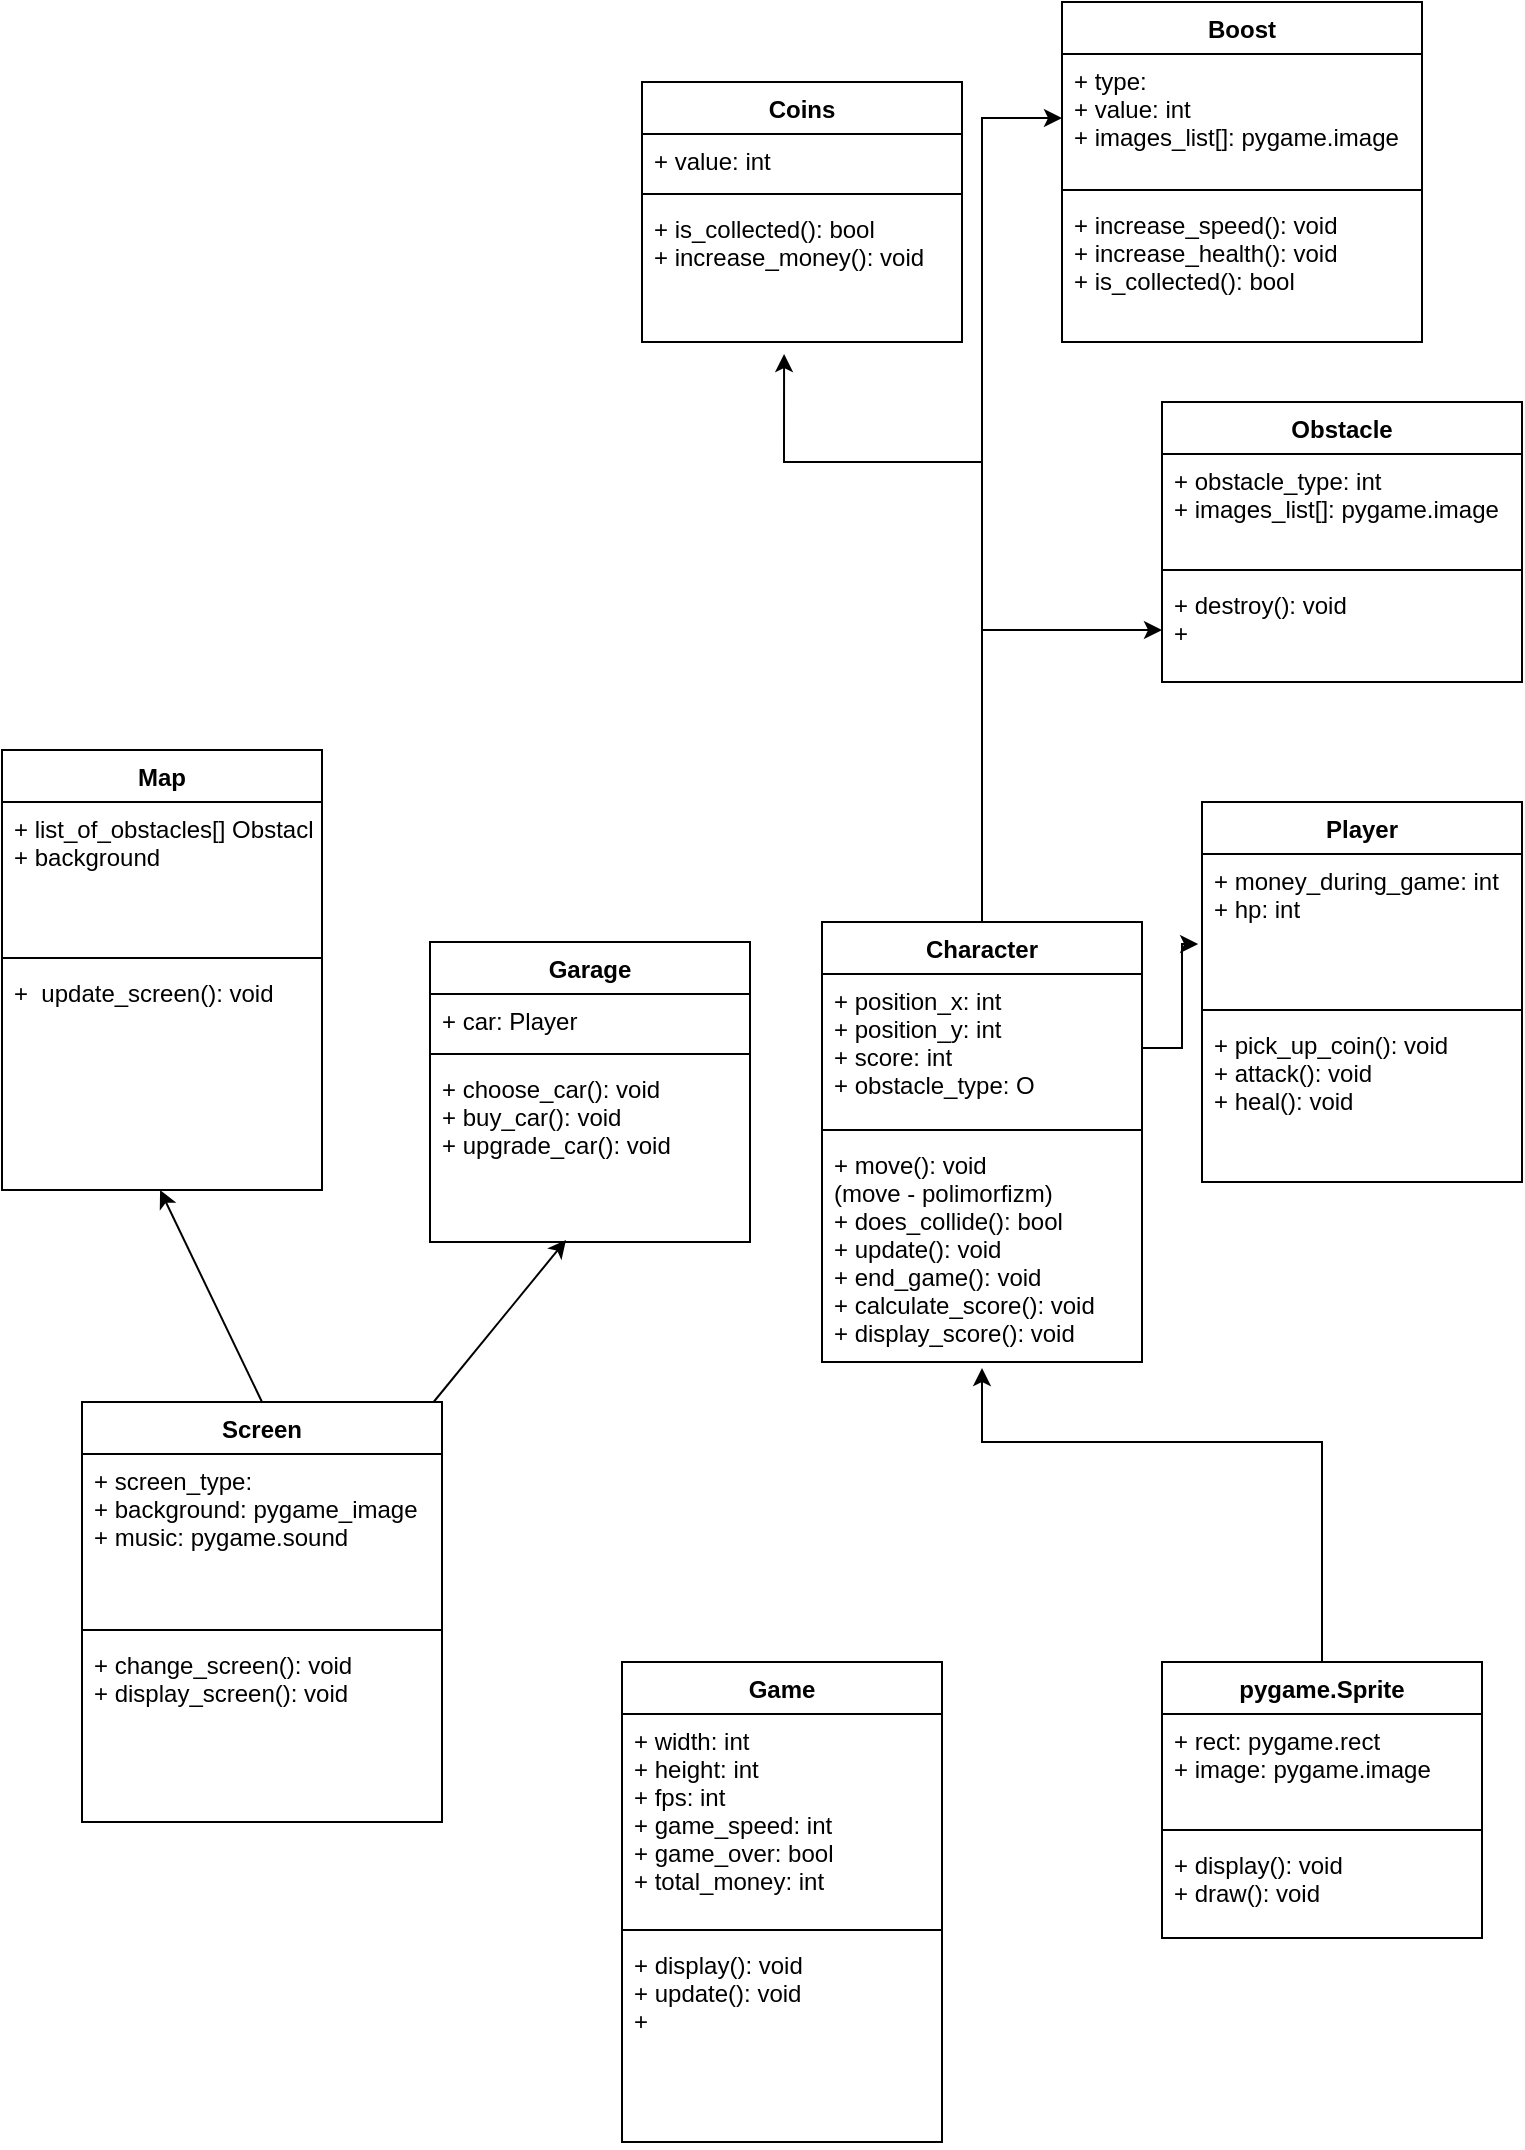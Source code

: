 <mxfile version="20.4.1" type="github">
  <diagram id="C5RBs43oDa-KdzZeNtuy" name="Page-1">
    <mxGraphModel dx="2062" dy="1132" grid="1" gridSize="10" guides="1" tooltips="1" connect="1" arrows="1" fold="1" page="1" pageScale="1" pageWidth="827" pageHeight="1169" math="0" shadow="0">
      <root>
        <mxCell id="WIyWlLk6GJQsqaUBKTNV-0" />
        <mxCell id="WIyWlLk6GJQsqaUBKTNV-1" parent="WIyWlLk6GJQsqaUBKTNV-0" />
        <mxCell id="BoQqGWv4AAaTxBqZ_IOK-5" value="Game" style="swimlane;fontStyle=1;align=center;verticalAlign=top;childLayout=stackLayout;horizontal=1;startSize=26;horizontalStack=0;resizeParent=1;resizeParentMax=0;resizeLast=0;collapsible=1;marginBottom=0;" vertex="1" parent="WIyWlLk6GJQsqaUBKTNV-1">
          <mxGeometry x="350" y="900" width="160" height="240" as="geometry" />
        </mxCell>
        <mxCell id="BoQqGWv4AAaTxBqZ_IOK-6" value="+ width: int&#xa;+ height: int&#xa;+ fps: int&#xa;+ game_speed: int&#xa;+ game_over: bool&#xa;+ total_money: int" style="text;strokeColor=none;fillColor=none;align=left;verticalAlign=top;spacingLeft=4;spacingRight=4;overflow=hidden;rotatable=0;points=[[0,0.5],[1,0.5]];portConstraint=eastwest;" vertex="1" parent="BoQqGWv4AAaTxBqZ_IOK-5">
          <mxGeometry y="26" width="160" height="104" as="geometry" />
        </mxCell>
        <mxCell id="BoQqGWv4AAaTxBqZ_IOK-7" value="" style="line;strokeWidth=1;fillColor=none;align=left;verticalAlign=middle;spacingTop=-1;spacingLeft=3;spacingRight=3;rotatable=0;labelPosition=right;points=[];portConstraint=eastwest;strokeColor=inherit;" vertex="1" parent="BoQqGWv4AAaTxBqZ_IOK-5">
          <mxGeometry y="130" width="160" height="8" as="geometry" />
        </mxCell>
        <mxCell id="BoQqGWv4AAaTxBqZ_IOK-8" value="+ display(): void&#xa;+ update(): void&#xa;+" style="text;strokeColor=none;fillColor=none;align=left;verticalAlign=top;spacingLeft=4;spacingRight=4;overflow=hidden;rotatable=0;points=[[0,0.5],[1,0.5]];portConstraint=eastwest;" vertex="1" parent="BoQqGWv4AAaTxBqZ_IOK-5">
          <mxGeometry y="138" width="160" height="102" as="geometry" />
        </mxCell>
        <mxCell id="BoQqGWv4AAaTxBqZ_IOK-29" style="edgeStyle=orthogonalEdgeStyle;rounded=0;orthogonalLoop=1;jettySize=auto;html=1;" edge="1" parent="WIyWlLk6GJQsqaUBKTNV-1" source="BoQqGWv4AAaTxBqZ_IOK-9" target="BoQqGWv4AAaTxBqZ_IOK-26">
          <mxGeometry relative="1" as="geometry">
            <mxPoint x="530" y="340" as="targetPoint" />
          </mxGeometry>
        </mxCell>
        <mxCell id="BoQqGWv4AAaTxBqZ_IOK-34" style="edgeStyle=orthogonalEdgeStyle;rounded=0;orthogonalLoop=1;jettySize=auto;html=1;" edge="1" parent="WIyWlLk6GJQsqaUBKTNV-1" source="BoQqGWv4AAaTxBqZ_IOK-9" target="BoQqGWv4AAaTxBqZ_IOK-31">
          <mxGeometry relative="1" as="geometry">
            <Array as="points">
              <mxPoint x="530" y="128" />
            </Array>
          </mxGeometry>
        </mxCell>
        <mxCell id="BoQqGWv4AAaTxBqZ_IOK-39" style="edgeStyle=orthogonalEdgeStyle;rounded=0;orthogonalLoop=1;jettySize=auto;html=1;entryX=0.444;entryY=1.086;entryDx=0;entryDy=0;entryPerimeter=0;" edge="1" parent="WIyWlLk6GJQsqaUBKTNV-1" source="BoQqGWv4AAaTxBqZ_IOK-9" target="BoQqGWv4AAaTxBqZ_IOK-38">
          <mxGeometry relative="1" as="geometry">
            <Array as="points">
              <mxPoint x="530" y="300" />
              <mxPoint x="431" y="300" />
            </Array>
          </mxGeometry>
        </mxCell>
        <mxCell id="BoQqGWv4AAaTxBqZ_IOK-9" value="Character" style="swimlane;fontStyle=1;align=center;verticalAlign=top;childLayout=stackLayout;horizontal=1;startSize=26;horizontalStack=0;resizeParent=1;resizeParentMax=0;resizeLast=0;collapsible=1;marginBottom=0;" vertex="1" parent="WIyWlLk6GJQsqaUBKTNV-1">
          <mxGeometry x="450" y="530" width="160" height="220" as="geometry" />
        </mxCell>
        <mxCell id="BoQqGWv4AAaTxBqZ_IOK-10" value="+ position_x: int&#xa;+ position_y: int&#xa;+ score: int&#xa;+ obstacle_type: O" style="text;strokeColor=none;fillColor=none;align=left;verticalAlign=top;spacingLeft=4;spacingRight=4;overflow=hidden;rotatable=0;points=[[0,0.5],[1,0.5]];portConstraint=eastwest;" vertex="1" parent="BoQqGWv4AAaTxBqZ_IOK-9">
          <mxGeometry y="26" width="160" height="74" as="geometry" />
        </mxCell>
        <mxCell id="BoQqGWv4AAaTxBqZ_IOK-11" value="" style="line;strokeWidth=1;fillColor=none;align=left;verticalAlign=middle;spacingTop=-1;spacingLeft=3;spacingRight=3;rotatable=0;labelPosition=right;points=[];portConstraint=eastwest;strokeColor=inherit;" vertex="1" parent="BoQqGWv4AAaTxBqZ_IOK-9">
          <mxGeometry y="100" width="160" height="8" as="geometry" />
        </mxCell>
        <mxCell id="BoQqGWv4AAaTxBqZ_IOK-12" value="+ move(): void&#xa;(move - polimorfizm)&#xa;+ does_collide(): bool&#xa;+ update(): void&#xa;+ end_game(): void&#xa;+ calculate_score(): void&#xa;+ display_score(): void&#xa;" style="text;strokeColor=none;fillColor=none;align=left;verticalAlign=top;spacingLeft=4;spacingRight=4;overflow=hidden;rotatable=0;points=[[0,0.5],[1,0.5]];portConstraint=eastwest;" vertex="1" parent="BoQqGWv4AAaTxBqZ_IOK-9">
          <mxGeometry y="108" width="160" height="112" as="geometry" />
        </mxCell>
        <mxCell id="BoQqGWv4AAaTxBqZ_IOK-17" style="edgeStyle=orthogonalEdgeStyle;rounded=0;orthogonalLoop=1;jettySize=auto;html=1;entryX=0.5;entryY=1.027;entryDx=0;entryDy=0;entryPerimeter=0;" edge="1" parent="WIyWlLk6GJQsqaUBKTNV-1" source="BoQqGWv4AAaTxBqZ_IOK-13" target="BoQqGWv4AAaTxBqZ_IOK-12">
          <mxGeometry relative="1" as="geometry">
            <mxPoint x="620" y="840" as="targetPoint" />
            <Array as="points">
              <mxPoint x="700" y="790" />
              <mxPoint x="530" y="790" />
            </Array>
          </mxGeometry>
        </mxCell>
        <mxCell id="BoQqGWv4AAaTxBqZ_IOK-13" value="pygame.Sprite" style="swimlane;fontStyle=1;align=center;verticalAlign=top;childLayout=stackLayout;horizontal=1;startSize=26;horizontalStack=0;resizeParent=1;resizeParentMax=0;resizeLast=0;collapsible=1;marginBottom=0;" vertex="1" parent="WIyWlLk6GJQsqaUBKTNV-1">
          <mxGeometry x="620" y="900" width="160" height="138" as="geometry" />
        </mxCell>
        <mxCell id="BoQqGWv4AAaTxBqZ_IOK-14" value="+ rect: pygame.rect&#xa;+ image: pygame.image" style="text;strokeColor=none;fillColor=none;align=left;verticalAlign=top;spacingLeft=4;spacingRight=4;overflow=hidden;rotatable=0;points=[[0,0.5],[1,0.5]];portConstraint=eastwest;" vertex="1" parent="BoQqGWv4AAaTxBqZ_IOK-13">
          <mxGeometry y="26" width="160" height="54" as="geometry" />
        </mxCell>
        <mxCell id="BoQqGWv4AAaTxBqZ_IOK-15" value="" style="line;strokeWidth=1;fillColor=none;align=left;verticalAlign=middle;spacingTop=-1;spacingLeft=3;spacingRight=3;rotatable=0;labelPosition=right;points=[];portConstraint=eastwest;strokeColor=inherit;" vertex="1" parent="BoQqGWv4AAaTxBqZ_IOK-13">
          <mxGeometry y="80" width="160" height="8" as="geometry" />
        </mxCell>
        <mxCell id="BoQqGWv4AAaTxBqZ_IOK-16" value="+ display(): void&#xa;+ draw(): void" style="text;strokeColor=none;fillColor=none;align=left;verticalAlign=top;spacingLeft=4;spacingRight=4;overflow=hidden;rotatable=0;points=[[0,0.5],[1,0.5]];portConstraint=eastwest;" vertex="1" parent="BoQqGWv4AAaTxBqZ_IOK-13">
          <mxGeometry y="88" width="160" height="50" as="geometry" />
        </mxCell>
        <mxCell id="BoQqGWv4AAaTxBqZ_IOK-18" value="Player" style="swimlane;fontStyle=1;align=center;verticalAlign=top;childLayout=stackLayout;horizontal=1;startSize=26;horizontalStack=0;resizeParent=1;resizeParentMax=0;resizeLast=0;collapsible=1;marginBottom=0;" vertex="1" parent="WIyWlLk6GJQsqaUBKTNV-1">
          <mxGeometry x="640" y="470" width="160" height="190" as="geometry" />
        </mxCell>
        <mxCell id="BoQqGWv4AAaTxBqZ_IOK-19" value="+ money_during_game: int&#xa;+ hp: int" style="text;strokeColor=none;fillColor=none;align=left;verticalAlign=top;spacingLeft=4;spacingRight=4;overflow=hidden;rotatable=0;points=[[0,0.5],[1,0.5]];portConstraint=eastwest;" vertex="1" parent="BoQqGWv4AAaTxBqZ_IOK-18">
          <mxGeometry y="26" width="160" height="74" as="geometry" />
        </mxCell>
        <mxCell id="BoQqGWv4AAaTxBqZ_IOK-20" value="" style="line;strokeWidth=1;fillColor=none;align=left;verticalAlign=middle;spacingTop=-1;spacingLeft=3;spacingRight=3;rotatable=0;labelPosition=right;points=[];portConstraint=eastwest;strokeColor=inherit;" vertex="1" parent="BoQqGWv4AAaTxBqZ_IOK-18">
          <mxGeometry y="100" width="160" height="8" as="geometry" />
        </mxCell>
        <mxCell id="BoQqGWv4AAaTxBqZ_IOK-21" value="+ pick_up_coin(): void &#xa;+ attack(): void&#xa;+ heal(): void" style="text;strokeColor=none;fillColor=none;align=left;verticalAlign=top;spacingLeft=4;spacingRight=4;overflow=hidden;rotatable=0;points=[[0,0.5],[1,0.5]];portConstraint=eastwest;" vertex="1" parent="BoQqGWv4AAaTxBqZ_IOK-18">
          <mxGeometry y="108" width="160" height="82" as="geometry" />
        </mxCell>
        <mxCell id="BoQqGWv4AAaTxBqZ_IOK-22" style="edgeStyle=orthogonalEdgeStyle;rounded=0;orthogonalLoop=1;jettySize=auto;html=1;entryX=-0.012;entryY=0.608;entryDx=0;entryDy=0;entryPerimeter=0;" edge="1" parent="WIyWlLk6GJQsqaUBKTNV-1" source="BoQqGWv4AAaTxBqZ_IOK-10" target="BoQqGWv4AAaTxBqZ_IOK-19">
          <mxGeometry relative="1" as="geometry" />
        </mxCell>
        <mxCell id="BoQqGWv4AAaTxBqZ_IOK-23" value="Obstacle" style="swimlane;fontStyle=1;align=center;verticalAlign=top;childLayout=stackLayout;horizontal=1;startSize=26;horizontalStack=0;resizeParent=1;resizeParentMax=0;resizeLast=0;collapsible=1;marginBottom=0;" vertex="1" parent="WIyWlLk6GJQsqaUBKTNV-1">
          <mxGeometry x="620" y="270" width="180" height="140" as="geometry" />
        </mxCell>
        <mxCell id="BoQqGWv4AAaTxBqZ_IOK-24" value="+ obstacle_type: int&#xa;+ images_list[]: pygame.image&#xa;" style="text;strokeColor=none;fillColor=none;align=left;verticalAlign=top;spacingLeft=4;spacingRight=4;overflow=hidden;rotatable=0;points=[[0,0.5],[1,0.5]];portConstraint=eastwest;" vertex="1" parent="BoQqGWv4AAaTxBqZ_IOK-23">
          <mxGeometry y="26" width="180" height="54" as="geometry" />
        </mxCell>
        <mxCell id="BoQqGWv4AAaTxBqZ_IOK-25" value="" style="line;strokeWidth=1;fillColor=none;align=left;verticalAlign=middle;spacingTop=-1;spacingLeft=3;spacingRight=3;rotatable=0;labelPosition=right;points=[];portConstraint=eastwest;strokeColor=inherit;" vertex="1" parent="BoQqGWv4AAaTxBqZ_IOK-23">
          <mxGeometry y="80" width="180" height="8" as="geometry" />
        </mxCell>
        <mxCell id="BoQqGWv4AAaTxBqZ_IOK-26" value="+ destroy(): void&#xa;+ " style="text;strokeColor=none;fillColor=none;align=left;verticalAlign=top;spacingLeft=4;spacingRight=4;overflow=hidden;rotatable=0;points=[[0,0.5],[1,0.5]];portConstraint=eastwest;" vertex="1" parent="BoQqGWv4AAaTxBqZ_IOK-23">
          <mxGeometry y="88" width="180" height="52" as="geometry" />
        </mxCell>
        <mxCell id="BoQqGWv4AAaTxBqZ_IOK-30" value="Boost" style="swimlane;fontStyle=1;align=center;verticalAlign=top;childLayout=stackLayout;horizontal=1;startSize=26;horizontalStack=0;resizeParent=1;resizeParentMax=0;resizeLast=0;collapsible=1;marginBottom=0;" vertex="1" parent="WIyWlLk6GJQsqaUBKTNV-1">
          <mxGeometry x="570" y="70" width="180" height="170" as="geometry" />
        </mxCell>
        <mxCell id="BoQqGWv4AAaTxBqZ_IOK-31" value="+ type:&#xa;+ value: int&#xa;+ images_list[]: pygame.image" style="text;strokeColor=none;fillColor=none;align=left;verticalAlign=top;spacingLeft=4;spacingRight=4;overflow=hidden;rotatable=0;points=[[0,0.5],[1,0.5]];portConstraint=eastwest;" vertex="1" parent="BoQqGWv4AAaTxBqZ_IOK-30">
          <mxGeometry y="26" width="180" height="64" as="geometry" />
        </mxCell>
        <mxCell id="BoQqGWv4AAaTxBqZ_IOK-32" value="" style="line;strokeWidth=1;fillColor=none;align=left;verticalAlign=middle;spacingTop=-1;spacingLeft=3;spacingRight=3;rotatable=0;labelPosition=right;points=[];portConstraint=eastwest;strokeColor=inherit;" vertex="1" parent="BoQqGWv4AAaTxBqZ_IOK-30">
          <mxGeometry y="90" width="180" height="8" as="geometry" />
        </mxCell>
        <mxCell id="BoQqGWv4AAaTxBqZ_IOK-33" value="+ increase_speed(): void&#xa;+ increase_health(): void&#xa;+ is_collected(): bool" style="text;strokeColor=none;fillColor=none;align=left;verticalAlign=top;spacingLeft=4;spacingRight=4;overflow=hidden;rotatable=0;points=[[0,0.5],[1,0.5]];portConstraint=eastwest;" vertex="1" parent="BoQqGWv4AAaTxBqZ_IOK-30">
          <mxGeometry y="98" width="180" height="72" as="geometry" />
        </mxCell>
        <mxCell id="BoQqGWv4AAaTxBqZ_IOK-35" value="Coins" style="swimlane;fontStyle=1;align=center;verticalAlign=top;childLayout=stackLayout;horizontal=1;startSize=26;horizontalStack=0;resizeParent=1;resizeParentMax=0;resizeLast=0;collapsible=1;marginBottom=0;" vertex="1" parent="WIyWlLk6GJQsqaUBKTNV-1">
          <mxGeometry x="360" y="110" width="160" height="130" as="geometry" />
        </mxCell>
        <mxCell id="BoQqGWv4AAaTxBqZ_IOK-36" value="+ value: int" style="text;strokeColor=none;fillColor=none;align=left;verticalAlign=top;spacingLeft=4;spacingRight=4;overflow=hidden;rotatable=0;points=[[0,0.5],[1,0.5]];portConstraint=eastwest;" vertex="1" parent="BoQqGWv4AAaTxBqZ_IOK-35">
          <mxGeometry y="26" width="160" height="26" as="geometry" />
        </mxCell>
        <mxCell id="BoQqGWv4AAaTxBqZ_IOK-37" value="" style="line;strokeWidth=1;fillColor=none;align=left;verticalAlign=middle;spacingTop=-1;spacingLeft=3;spacingRight=3;rotatable=0;labelPosition=right;points=[];portConstraint=eastwest;strokeColor=inherit;" vertex="1" parent="BoQqGWv4AAaTxBqZ_IOK-35">
          <mxGeometry y="52" width="160" height="8" as="geometry" />
        </mxCell>
        <mxCell id="BoQqGWv4AAaTxBqZ_IOK-38" value="+ is_collected(): bool&#xa;+ increase_money(): void" style="text;strokeColor=none;fillColor=none;align=left;verticalAlign=top;spacingLeft=4;spacingRight=4;overflow=hidden;rotatable=0;points=[[0,0.5],[1,0.5]];portConstraint=eastwest;" vertex="1" parent="BoQqGWv4AAaTxBqZ_IOK-35">
          <mxGeometry y="60" width="160" height="70" as="geometry" />
        </mxCell>
        <mxCell id="BoQqGWv4AAaTxBqZ_IOK-53" style="edgeStyle=none;rounded=0;orthogonalLoop=1;jettySize=auto;html=1;exitX=0.5;exitY=0;exitDx=0;exitDy=0;entryX=0.494;entryY=1;entryDx=0;entryDy=0;entryPerimeter=0;" edge="1" parent="WIyWlLk6GJQsqaUBKTNV-1" source="BoQqGWv4AAaTxBqZ_IOK-40" target="BoQqGWv4AAaTxBqZ_IOK-47">
          <mxGeometry relative="1" as="geometry" />
        </mxCell>
        <mxCell id="BoQqGWv4AAaTxBqZ_IOK-54" style="edgeStyle=none;rounded=0;orthogonalLoop=1;jettySize=auto;html=1;entryX=0.425;entryY=0.989;entryDx=0;entryDy=0;entryPerimeter=0;" edge="1" parent="WIyWlLk6GJQsqaUBKTNV-1" source="BoQqGWv4AAaTxBqZ_IOK-40" target="BoQqGWv4AAaTxBqZ_IOK-51">
          <mxGeometry relative="1" as="geometry" />
        </mxCell>
        <mxCell id="BoQqGWv4AAaTxBqZ_IOK-40" value="Screen" style="swimlane;fontStyle=1;align=center;verticalAlign=top;childLayout=stackLayout;horizontal=1;startSize=26;horizontalStack=0;resizeParent=1;resizeParentMax=0;resizeLast=0;collapsible=1;marginBottom=0;" vertex="1" parent="WIyWlLk6GJQsqaUBKTNV-1">
          <mxGeometry x="80" y="770" width="180" height="210" as="geometry" />
        </mxCell>
        <mxCell id="BoQqGWv4AAaTxBqZ_IOK-41" value="+ screen_type: &#xa;+ background: pygame_image&#xa;+ music: pygame.sound&#xa;" style="text;strokeColor=none;fillColor=none;align=left;verticalAlign=top;spacingLeft=4;spacingRight=4;overflow=hidden;rotatable=0;points=[[0,0.5],[1,0.5]];portConstraint=eastwest;" vertex="1" parent="BoQqGWv4AAaTxBqZ_IOK-40">
          <mxGeometry y="26" width="180" height="84" as="geometry" />
        </mxCell>
        <mxCell id="BoQqGWv4AAaTxBqZ_IOK-42" value="" style="line;strokeWidth=1;fillColor=none;align=left;verticalAlign=middle;spacingTop=-1;spacingLeft=3;spacingRight=3;rotatable=0;labelPosition=right;points=[];portConstraint=eastwest;strokeColor=inherit;" vertex="1" parent="BoQqGWv4AAaTxBqZ_IOK-40">
          <mxGeometry y="110" width="180" height="8" as="geometry" />
        </mxCell>
        <mxCell id="BoQqGWv4AAaTxBqZ_IOK-43" value="+ change_screen(): void&#xa;+ display_screen(): void" style="text;strokeColor=none;fillColor=none;align=left;verticalAlign=top;spacingLeft=4;spacingRight=4;overflow=hidden;rotatable=0;points=[[0,0.5],[1,0.5]];portConstraint=eastwest;" vertex="1" parent="BoQqGWv4AAaTxBqZ_IOK-40">
          <mxGeometry y="118" width="180" height="92" as="geometry" />
        </mxCell>
        <mxCell id="BoQqGWv4AAaTxBqZ_IOK-44" value="Map" style="swimlane;fontStyle=1;align=center;verticalAlign=top;childLayout=stackLayout;horizontal=1;startSize=26;horizontalStack=0;resizeParent=1;resizeParentMax=0;resizeLast=0;collapsible=1;marginBottom=0;" vertex="1" parent="WIyWlLk6GJQsqaUBKTNV-1">
          <mxGeometry x="40" y="444" width="160" height="220" as="geometry" />
        </mxCell>
        <mxCell id="BoQqGWv4AAaTxBqZ_IOK-45" value="+ list_of_obstacles[] Obstacle&#xa;+ background" style="text;strokeColor=none;fillColor=none;align=left;verticalAlign=top;spacingLeft=4;spacingRight=4;overflow=hidden;rotatable=0;points=[[0,0.5],[1,0.5]];portConstraint=eastwest;" vertex="1" parent="BoQqGWv4AAaTxBqZ_IOK-44">
          <mxGeometry y="26" width="160" height="74" as="geometry" />
        </mxCell>
        <mxCell id="BoQqGWv4AAaTxBqZ_IOK-46" value="" style="line;strokeWidth=1;fillColor=none;align=left;verticalAlign=middle;spacingTop=-1;spacingLeft=3;spacingRight=3;rotatable=0;labelPosition=right;points=[];portConstraint=eastwest;strokeColor=inherit;" vertex="1" parent="BoQqGWv4AAaTxBqZ_IOK-44">
          <mxGeometry y="100" width="160" height="8" as="geometry" />
        </mxCell>
        <mxCell id="BoQqGWv4AAaTxBqZ_IOK-47" value="+  update_screen(): void" style="text;strokeColor=none;fillColor=none;align=left;verticalAlign=top;spacingLeft=4;spacingRight=4;overflow=hidden;rotatable=0;points=[[0,0.5],[1,0.5]];portConstraint=eastwest;" vertex="1" parent="BoQqGWv4AAaTxBqZ_IOK-44">
          <mxGeometry y="108" width="160" height="112" as="geometry" />
        </mxCell>
        <mxCell id="BoQqGWv4AAaTxBqZ_IOK-48" value="Garage" style="swimlane;fontStyle=1;align=center;verticalAlign=top;childLayout=stackLayout;horizontal=1;startSize=26;horizontalStack=0;resizeParent=1;resizeParentMax=0;resizeLast=0;collapsible=1;marginBottom=0;" vertex="1" parent="WIyWlLk6GJQsqaUBKTNV-1">
          <mxGeometry x="254" y="540" width="160" height="150" as="geometry" />
        </mxCell>
        <mxCell id="BoQqGWv4AAaTxBqZ_IOK-49" value="+ car: Player" style="text;strokeColor=none;fillColor=none;align=left;verticalAlign=top;spacingLeft=4;spacingRight=4;overflow=hidden;rotatable=0;points=[[0,0.5],[1,0.5]];portConstraint=eastwest;" vertex="1" parent="BoQqGWv4AAaTxBqZ_IOK-48">
          <mxGeometry y="26" width="160" height="26" as="geometry" />
        </mxCell>
        <mxCell id="BoQqGWv4AAaTxBqZ_IOK-50" value="" style="line;strokeWidth=1;fillColor=none;align=left;verticalAlign=middle;spacingTop=-1;spacingLeft=3;spacingRight=3;rotatable=0;labelPosition=right;points=[];portConstraint=eastwest;strokeColor=inherit;" vertex="1" parent="BoQqGWv4AAaTxBqZ_IOK-48">
          <mxGeometry y="52" width="160" height="8" as="geometry" />
        </mxCell>
        <mxCell id="BoQqGWv4AAaTxBqZ_IOK-51" value="+ choose_car(): void&#xa;+ buy_car(): void&#xa;+ upgrade_car(): void" style="text;strokeColor=none;fillColor=none;align=left;verticalAlign=top;spacingLeft=4;spacingRight=4;overflow=hidden;rotatable=0;points=[[0,0.5],[1,0.5]];portConstraint=eastwest;" vertex="1" parent="BoQqGWv4AAaTxBqZ_IOK-48">
          <mxGeometry y="60" width="160" height="90" as="geometry" />
        </mxCell>
      </root>
    </mxGraphModel>
  </diagram>
</mxfile>
